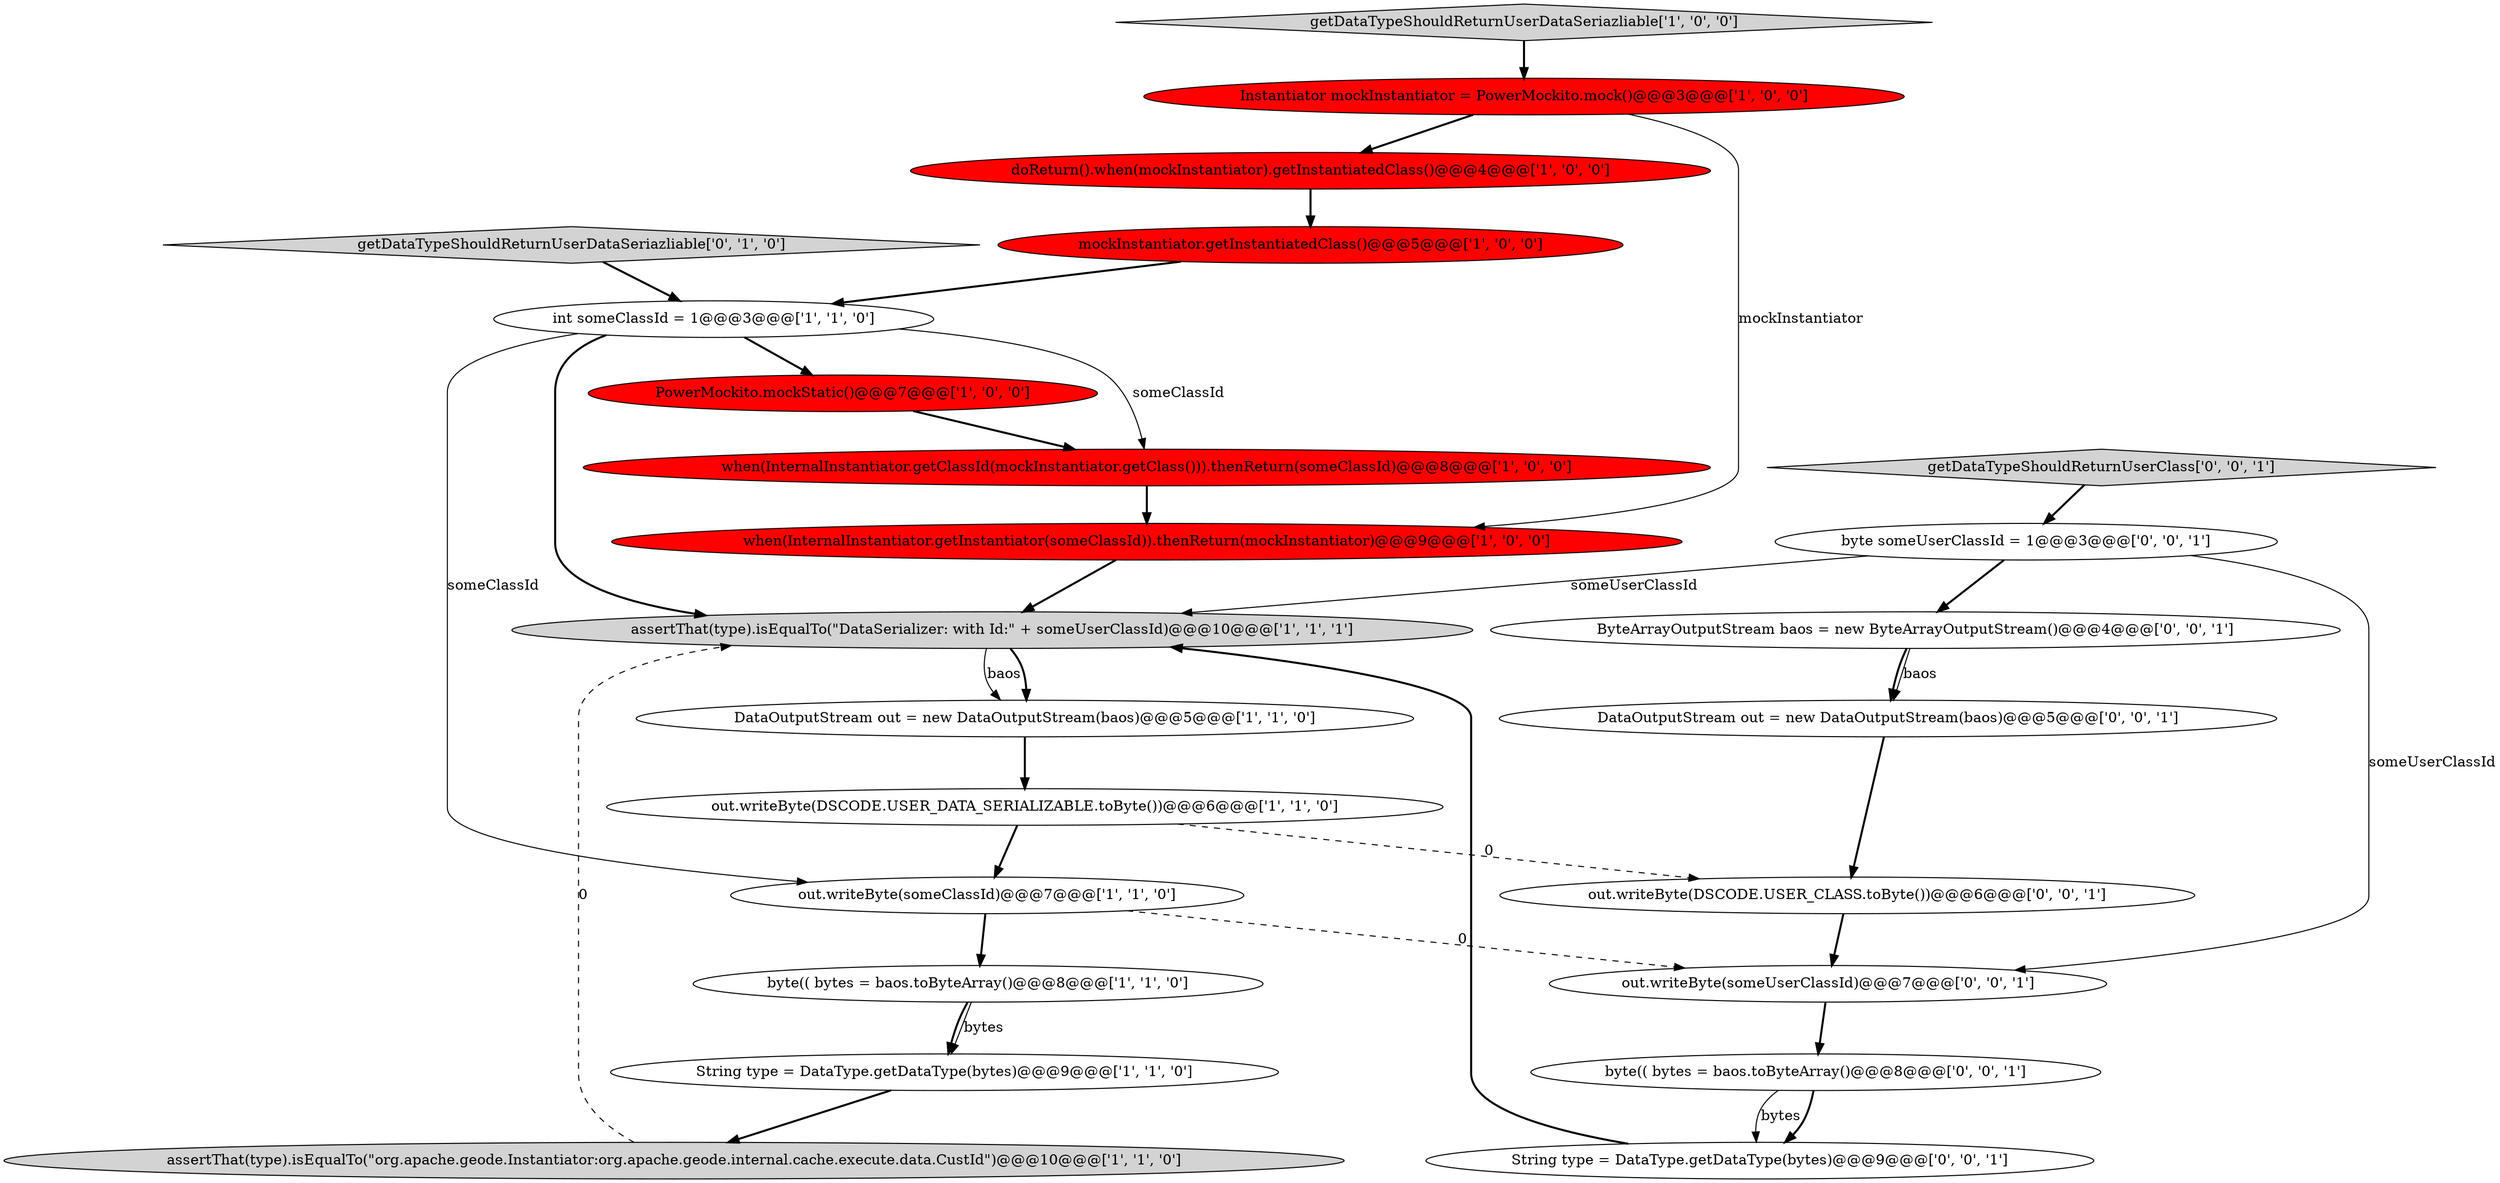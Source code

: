 digraph {
10 [style = filled, label = "int someClassId = 1@@@3@@@['1', '1', '0']", fillcolor = white, shape = ellipse image = "AAA0AAABBB1BBB"];
3 [style = filled, label = "getDataTypeShouldReturnUserDataSeriazliable['1', '0', '0']", fillcolor = lightgray, shape = diamond image = "AAA0AAABBB1BBB"];
16 [style = filled, label = "getDataTypeShouldReturnUserClass['0', '0', '1']", fillcolor = lightgray, shape = diamond image = "AAA0AAABBB3BBB"];
12 [style = filled, label = "byte(( bytes = baos.toByteArray()@@@8@@@['1', '1', '0']", fillcolor = white, shape = ellipse image = "AAA0AAABBB1BBB"];
20 [style = filled, label = "String type = DataType.getDataType(bytes)@@@9@@@['0', '0', '1']", fillcolor = white, shape = ellipse image = "AAA0AAABBB3BBB"];
11 [style = filled, label = "DataOutputStream out = new DataOutputStream(baos)@@@5@@@['1', '1', '0']", fillcolor = white, shape = ellipse image = "AAA0AAABBB1BBB"];
7 [style = filled, label = "String type = DataType.getDataType(bytes)@@@9@@@['1', '1', '0']", fillcolor = white, shape = ellipse image = "AAA0AAABBB1BBB"];
23 [style = filled, label = "out.writeByte(someUserClassId)@@@7@@@['0', '0', '1']", fillcolor = white, shape = ellipse image = "AAA0AAABBB3BBB"];
1 [style = filled, label = "when(InternalInstantiator.getInstantiator(someClassId)).thenReturn(mockInstantiator)@@@9@@@['1', '0', '0']", fillcolor = red, shape = ellipse image = "AAA1AAABBB1BBB"];
22 [style = filled, label = "out.writeByte(DSCODE.USER_CLASS.toByte())@@@6@@@['0', '0', '1']", fillcolor = white, shape = ellipse image = "AAA0AAABBB3BBB"];
5 [style = filled, label = "assertThat(type).isEqualTo(\"DataSerializer: with Id:\" + someUserClassId)@@@10@@@['1', '1', '1']", fillcolor = lightgray, shape = ellipse image = "AAA0AAABBB1BBB"];
6 [style = filled, label = "when(InternalInstantiator.getClassId(mockInstantiator.getClass())).thenReturn(someClassId)@@@8@@@['1', '0', '0']", fillcolor = red, shape = ellipse image = "AAA1AAABBB1BBB"];
4 [style = filled, label = "PowerMockito.mockStatic()@@@7@@@['1', '0', '0']", fillcolor = red, shape = ellipse image = "AAA1AAABBB1BBB"];
14 [style = filled, label = "out.writeByte(DSCODE.USER_DATA_SERIALIZABLE.toByte())@@@6@@@['1', '1', '0']", fillcolor = white, shape = ellipse image = "AAA0AAABBB1BBB"];
2 [style = filled, label = "out.writeByte(someClassId)@@@7@@@['1', '1', '0']", fillcolor = white, shape = ellipse image = "AAA0AAABBB1BBB"];
13 [style = filled, label = "mockInstantiator.getInstantiatedClass()@@@5@@@['1', '0', '0']", fillcolor = red, shape = ellipse image = "AAA1AAABBB1BBB"];
0 [style = filled, label = "Instantiator mockInstantiator = PowerMockito.mock()@@@3@@@['1', '0', '0']", fillcolor = red, shape = ellipse image = "AAA1AAABBB1BBB"];
17 [style = filled, label = "ByteArrayOutputStream baos = new ByteArrayOutputStream()@@@4@@@['0', '0', '1']", fillcolor = white, shape = ellipse image = "AAA0AAABBB3BBB"];
15 [style = filled, label = "getDataTypeShouldReturnUserDataSeriazliable['0', '1', '0']", fillcolor = lightgray, shape = diamond image = "AAA0AAABBB2BBB"];
8 [style = filled, label = "doReturn().when(mockInstantiator).getInstantiatedClass()@@@4@@@['1', '0', '0']", fillcolor = red, shape = ellipse image = "AAA1AAABBB1BBB"];
9 [style = filled, label = "assertThat(type).isEqualTo(\"org.apache.geode.Instantiator:org.apache.geode.internal.cache.execute.data.CustId\")@@@10@@@['1', '1', '0']", fillcolor = lightgray, shape = ellipse image = "AAA0AAABBB1BBB"];
18 [style = filled, label = "byte someUserClassId = 1@@@3@@@['0', '0', '1']", fillcolor = white, shape = ellipse image = "AAA0AAABBB3BBB"];
19 [style = filled, label = "DataOutputStream out = new DataOutputStream(baos)@@@5@@@['0', '0', '1']", fillcolor = white, shape = ellipse image = "AAA0AAABBB3BBB"];
21 [style = filled, label = "byte(( bytes = baos.toByteArray()@@@8@@@['0', '0', '1']", fillcolor = white, shape = ellipse image = "AAA0AAABBB3BBB"];
1->5 [style = bold, label=""];
2->23 [style = dashed, label="0"];
13->10 [style = bold, label=""];
15->10 [style = bold, label=""];
21->20 [style = solid, label="bytes"];
16->18 [style = bold, label=""];
11->14 [style = bold, label=""];
4->6 [style = bold, label=""];
10->2 [style = solid, label="someClassId"];
18->17 [style = bold, label=""];
14->22 [style = dashed, label="0"];
5->11 [style = solid, label="baos"];
18->5 [style = solid, label="someUserClassId"];
22->23 [style = bold, label=""];
17->19 [style = bold, label=""];
12->7 [style = bold, label=""];
3->0 [style = bold, label=""];
2->12 [style = bold, label=""];
20->5 [style = bold, label=""];
12->7 [style = solid, label="bytes"];
7->9 [style = bold, label=""];
9->5 [style = dashed, label="0"];
6->1 [style = bold, label=""];
10->6 [style = solid, label="someClassId"];
21->20 [style = bold, label=""];
10->5 [style = bold, label=""];
23->21 [style = bold, label=""];
18->23 [style = solid, label="someUserClassId"];
0->8 [style = bold, label=""];
10->4 [style = bold, label=""];
0->1 [style = solid, label="mockInstantiator"];
5->11 [style = bold, label=""];
14->2 [style = bold, label=""];
19->22 [style = bold, label=""];
17->19 [style = solid, label="baos"];
8->13 [style = bold, label=""];
}
